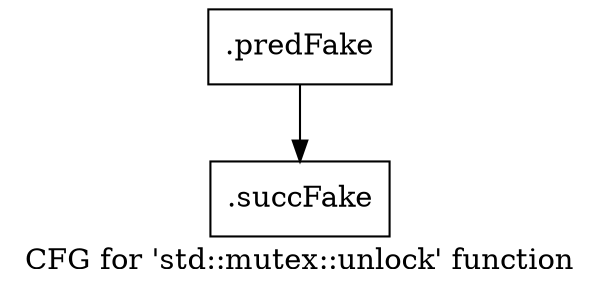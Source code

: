 digraph "CFG for 'std::mutex::unlock' function" {
	label="CFG for 'std::mutex::unlock' function";

	Node0x58c1c10 [shape=record,filename="",linenumber="",label="{.predFake}"];
	Node0x58c1c10 -> Node0x5095ce0[ callList="" memoryops="" filename="/mnt/xilinx/Vitis_HLS/2021.2/tps/lnx64/gcc-6.2.0/lib/gcc/x86_64-pc-linux-gnu/6.2.0/../../../../include/c++/6.2.0/bits/std_mutex.h" execusionnum="3508"];
	Node0x5095ce0 [shape=record,filename="/mnt/xilinx/Vitis_HLS/2021.2/tps/lnx64/gcc-6.2.0/lib/gcc/x86_64-pc-linux-gnu/6.2.0/../../../../include/c++/6.2.0/bits/std_mutex.h",linenumber="122",label="{.succFake}"];
}

